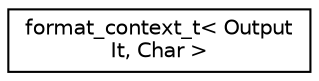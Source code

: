 digraph "Graphical Class Hierarchy"
{
  edge [fontname="Helvetica",fontsize="10",labelfontname="Helvetica",labelfontsize="10"];
  node [fontname="Helvetica",fontsize="10",shape=record];
  rankdir="LR";
  Node1 [label="format_context_t\< Output\lIt, Char \>",height=0.2,width=0.4,color="black", fillcolor="white", style="filled",URL="$structformat__context__t.html"];
}
